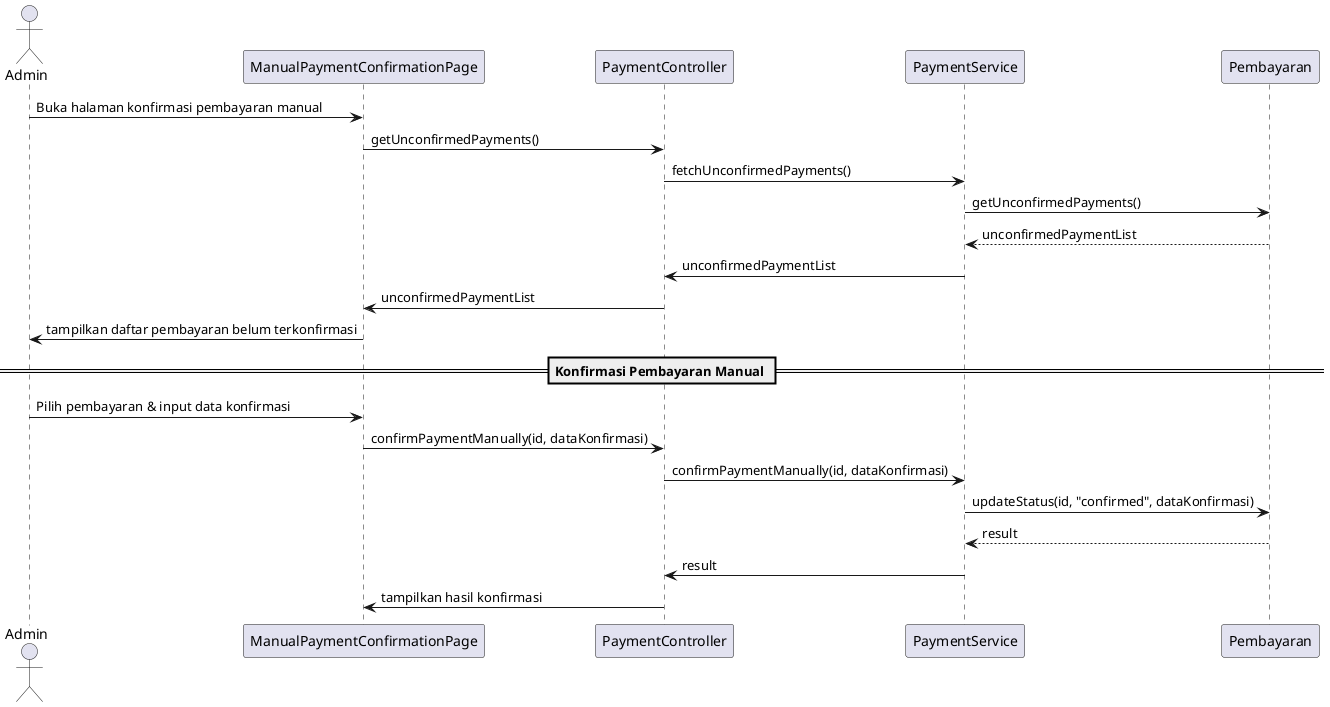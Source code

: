 @startuml
actor Admin
participant "ManualPaymentConfirmationPage" as UI
participant "PaymentController" as Controller
participant "PaymentService" as Service
participant "Pembayaran" as PembayaranEntity

Admin -> UI : Buka halaman konfirmasi pembayaran manual
UI -> Controller : getUnconfirmedPayments()
Controller -> Service : fetchUnconfirmedPayments()
Service -> PembayaranEntity : getUnconfirmedPayments()
PembayaranEntity --> Service : unconfirmedPaymentList
Service -> Controller : unconfirmedPaymentList
Controller -> UI : unconfirmedPaymentList
UI -> Admin : tampilkan daftar pembayaran belum terkonfirmasi

== Konfirmasi Pembayaran Manual ==
Admin -> UI : Pilih pembayaran & input data konfirmasi
UI -> Controller : confirmPaymentManually(id, dataKonfirmasi)
Controller -> Service : confirmPaymentManually(id, dataKonfirmasi)
Service -> PembayaranEntity : updateStatus(id, "confirmed", dataKonfirmasi)
PembayaranEntity --> Service : result
Service -> Controller : result
Controller -> UI : tampilkan hasil konfirmasi
@enduml
